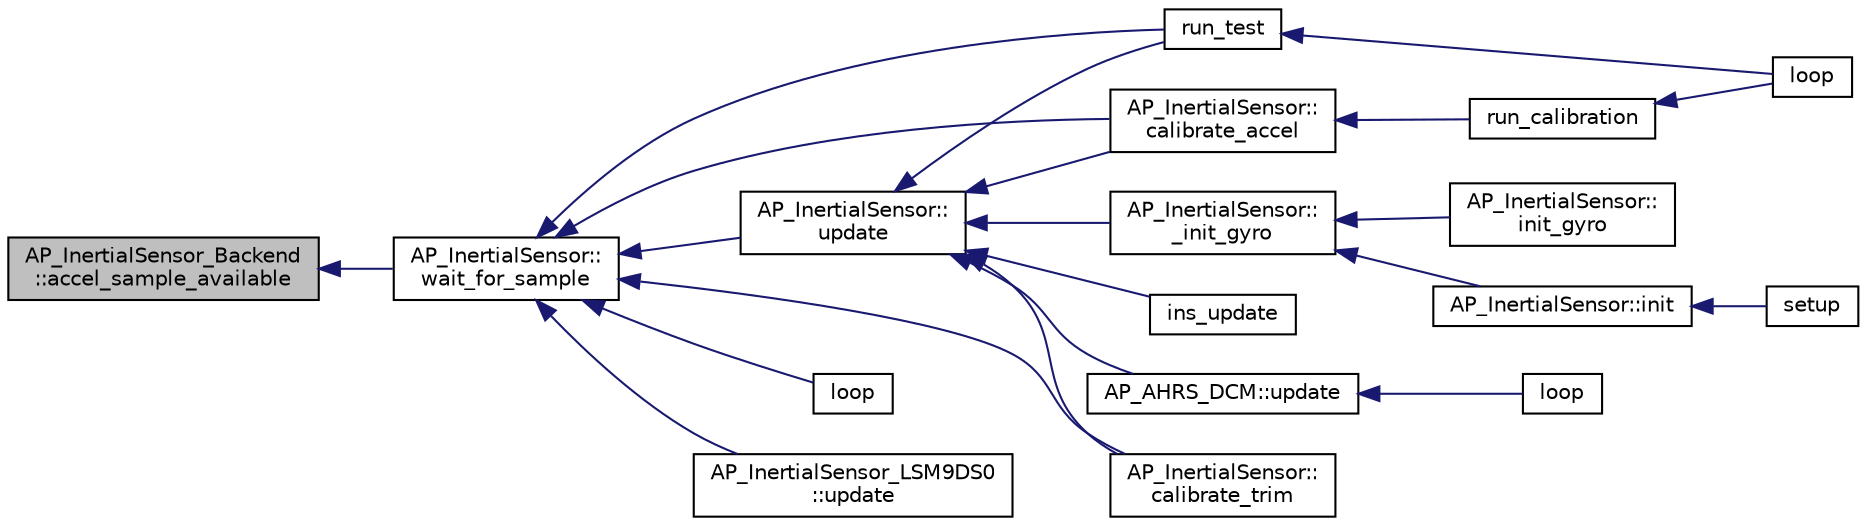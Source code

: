 digraph "AP_InertialSensor_Backend::accel_sample_available"
{
 // INTERACTIVE_SVG=YES
  edge [fontname="Helvetica",fontsize="10",labelfontname="Helvetica",labelfontsize="10"];
  node [fontname="Helvetica",fontsize="10",shape=record];
  rankdir="LR";
  Node1 [label="AP_InertialSensor_Backend\l::accel_sample_available",height=0.2,width=0.4,color="black", fillcolor="grey75", style="filled" fontcolor="black"];
  Node1 -> Node2 [dir="back",color="midnightblue",fontsize="10",style="solid",fontname="Helvetica"];
  Node2 [label="AP_InertialSensor::\lwait_for_sample",height=0.2,width=0.4,color="black", fillcolor="white", style="filled",URL="$classAP__InertialSensor.html#aa4faf114689e827390b5da7bc6fd5f20"];
  Node2 -> Node3 [dir="back",color="midnightblue",fontsize="10",style="solid",fontname="Helvetica"];
  Node3 [label="AP_InertialSensor::\lcalibrate_accel",height=0.2,width=0.4,color="black", fillcolor="white", style="filled",URL="$classAP__InertialSensor.html#a9a2e96ead5ec6958cc5428807318ee6b"];
  Node3 -> Node4 [dir="back",color="midnightblue",fontsize="10",style="solid",fontname="Helvetica"];
  Node4 [label="run_calibration",height=0.2,width=0.4,color="black", fillcolor="white", style="filled",URL="$INS__generic_8pde.html#a5f96ea11224723731b4efa6cf4f1237b"];
  Node4 -> Node5 [dir="back",color="midnightblue",fontsize="10",style="solid",fontname="Helvetica"];
  Node5 [label="loop",height=0.2,width=0.4,color="black", fillcolor="white", style="filled",URL="$INS__generic_8pde.html#a0b33edabd7f1c4e4a0bf32c67269be2f"];
  Node2 -> Node6 [dir="back",color="midnightblue",fontsize="10",style="solid",fontname="Helvetica"];
  Node6 [label="AP_InertialSensor::\lcalibrate_trim",height=0.2,width=0.4,color="black", fillcolor="white", style="filled",URL="$classAP__InertialSensor.html#ad87496184e3c6a775a10b3b5eb069cd9"];
  Node2 -> Node7 [dir="back",color="midnightblue",fontsize="10",style="solid",fontname="Helvetica"];
  Node7 [label="loop",height=0.2,width=0.4,color="black", fillcolor="white", style="filled",URL="$Scheduler__test_8pde.html#a0b33edabd7f1c4e4a0bf32c67269be2f"];
  Node2 -> Node8 [dir="back",color="midnightblue",fontsize="10",style="solid",fontname="Helvetica"];
  Node8 [label="run_test",height=0.2,width=0.4,color="black", fillcolor="white", style="filled",URL="$INS__generic_8pde.html#a660cca8a647c714961d509a29a019e8a"];
  Node8 -> Node5 [dir="back",color="midnightblue",fontsize="10",style="solid",fontname="Helvetica"];
  Node2 -> Node9 [dir="back",color="midnightblue",fontsize="10",style="solid",fontname="Helvetica"];
  Node9 [label="AP_InertialSensor_LSM9DS0\l::update",height=0.2,width=0.4,color="black", fillcolor="white", style="filled",URL="$classAP__InertialSensor__LSM9DS0.html#a2f444131d42816499a7a5d9083108529"];
  Node2 -> Node10 [dir="back",color="midnightblue",fontsize="10",style="solid",fontname="Helvetica"];
  Node10 [label="AP_InertialSensor::\lupdate",height=0.2,width=0.4,color="black", fillcolor="white", style="filled",URL="$classAP__InertialSensor.html#a2ab4e9e49af5ae38f38d3818fde2b675"];
  Node10 -> Node11 [dir="back",color="midnightblue",fontsize="10",style="solid",fontname="Helvetica"];
  Node11 [label="AP_InertialSensor::\l_init_gyro",height=0.2,width=0.4,color="black", fillcolor="white", style="filled",URL="$classAP__InertialSensor.html#a8744303832541bef0025d9698468938c"];
  Node11 -> Node12 [dir="back",color="midnightblue",fontsize="10",style="solid",fontname="Helvetica"];
  Node12 [label="AP_InertialSensor::init",height=0.2,width=0.4,color="black", fillcolor="white", style="filled",URL="$classAP__InertialSensor.html#ab0534f593e07f2d483ddd8c2b1bbf4d9"];
  Node12 -> Node13 [dir="back",color="midnightblue",fontsize="10",style="solid",fontname="Helvetica"];
  Node13 [label="setup",height=0.2,width=0.4,color="black", fillcolor="white", style="filled",URL="$AHRS__Test_8pde.html#a7dfd9b79bc5a37d7df40207afbc5431f"];
  Node11 -> Node14 [dir="back",color="midnightblue",fontsize="10",style="solid",fontname="Helvetica"];
  Node14 [label="AP_InertialSensor::\linit_gyro",height=0.2,width=0.4,color="black", fillcolor="white", style="filled",URL="$classAP__InertialSensor.html#a424609d1eb3dc8473040c9e6f87771ad"];
  Node10 -> Node3 [dir="back",color="midnightblue",fontsize="10",style="solid",fontname="Helvetica"];
  Node10 -> Node6 [dir="back",color="midnightblue",fontsize="10",style="solid",fontname="Helvetica"];
  Node10 -> Node15 [dir="back",color="midnightblue",fontsize="10",style="solid",fontname="Helvetica"];
  Node15 [label="ins_update",height=0.2,width=0.4,color="black", fillcolor="white", style="filled",URL="$Scheduler__test_8pde.html#a3cf73151d42c13ac8b583345fa287ac5"];
  Node10 -> Node8 [dir="back",color="midnightblue",fontsize="10",style="solid",fontname="Helvetica"];
  Node10 -> Node16 [dir="back",color="midnightblue",fontsize="10",style="solid",fontname="Helvetica"];
  Node16 [label="AP_AHRS_DCM::update",height=0.2,width=0.4,color="black", fillcolor="white", style="filled",URL="$classAP__AHRS__DCM.html#a6bf59b99999767fdbf4dfd363bc51bfd"];
  Node16 -> Node17 [dir="back",color="midnightblue",fontsize="10",style="solid",fontname="Helvetica"];
  Node17 [label="loop",height=0.2,width=0.4,color="black", fillcolor="white", style="filled",URL="$AHRS__Test_8pde.html#a0b33edabd7f1c4e4a0bf32c67269be2f"];
}
